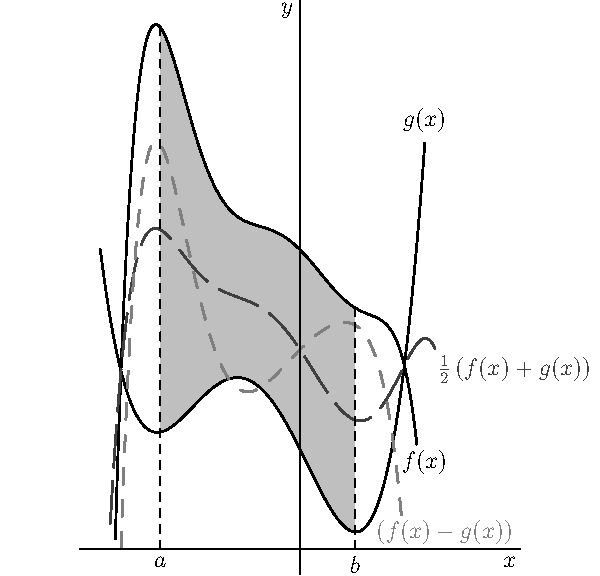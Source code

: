 	size(300);  
    import graph;
    
    draw((-3,1.8)--(3,1.8),white);

    real f(real x)
    {
    	return -x^6+-x^5+2x^4+x^3-x^2-x+3;
    }
    
    real g(real x)
    {
    	return x^4+2x^3-0.5x^2-2x+1;
    }
    
    real h(real x)
    {
    	return 0.5*(-x^6+-x^5+2x^4+x^3-x^2-x+3+x^4+2x^3-0.5x^2-2x+1);
    }
    //j is f(x)-g(x)
    real j(real x)
    {
    	return -x^6+-x^5+2x^4+x^3-x^2-x+3-(x^4+2x^3-0.5x^2-2x+1);
    }
    
    real i1=-1.4;
    real i2=0.55;
    
    path pp1=buildcycle((i1,0)--(i1,5.5),graph(f,i1,i2),(i2,5.5)--(i2,0),graph(g,i2,i1));
    fill(pp1,mediumgray);
    
    xlimits(-2.2, 2.2);
	ylimits(-0.25, 5.5);
    draw(graph(f,-1.85,1.17,n=500),linewidth(0.9pt));
    draw(graph(g,-2,1.25,n=500),linewidth(0.9pt));
    draw(graph(h,-1.9,1.35,n=500),linewidth(0.9pt)+heavygrey+longdashed);
	draw(graph(j,-1.793,1.015,n=500),linewidth(1pt)+grey+dashed);
	
	draw((i1,0)--(i1,f(i1)),dashed);
	draw((i2,0)--(i2,f(i2)),dashed);
    
	yaxis("$y$", -0.25, 5.5, above=true);
	xaxis("$x$", -2.2, 2.2, above=true);
	
	label("$f(x)$",(1.25,0.87));
	label("$g(x)$",(1.25,4.3));
	label("$a$",(i1,0),S);
	label("$b$",(i2,0),S);
	
	label("$\frac{1}{2}\left(f(x)+g(x)\right)$",(2.15,1.8),heavygrey);
	label("$\left(f(x)-g(x)\right)$",(1.45,0.17),grey);